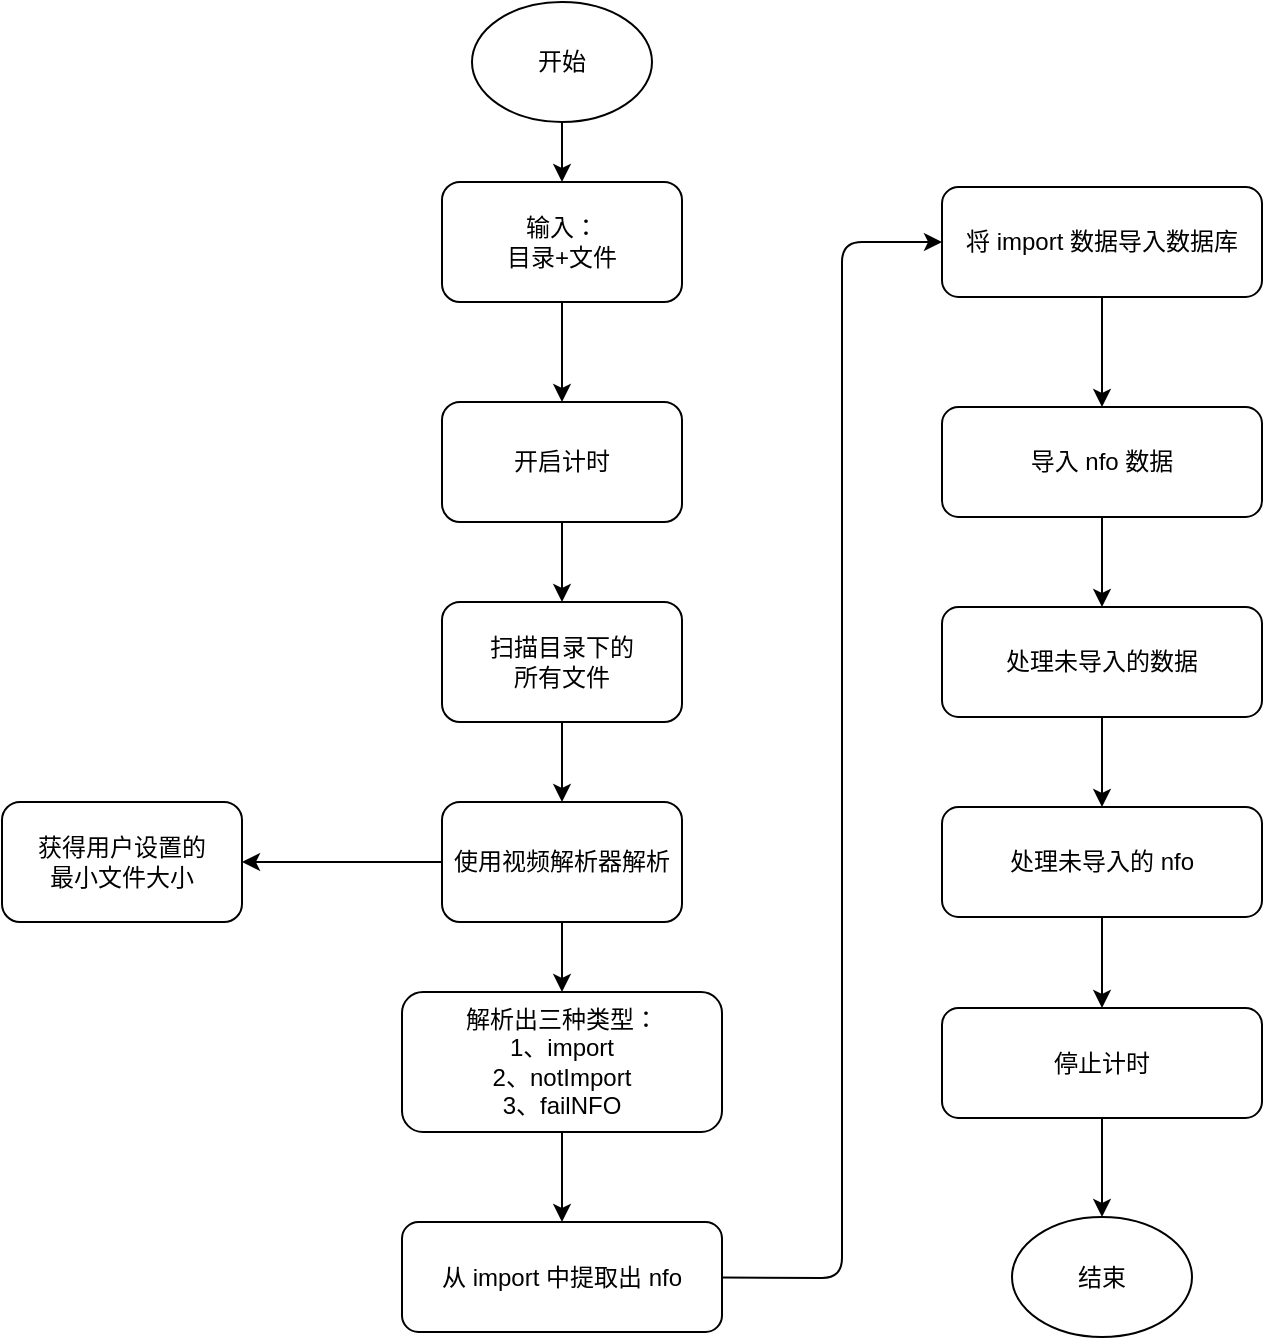 <mxfile>
    <diagram id="hZGueEmzQ2e8Yb9V0pBy" name="Page-1">
        <mxGraphModel dx="2311" dy="761" grid="1" gridSize="10" guides="1" tooltips="1" connect="1" arrows="1" fold="1" page="1" pageScale="1" pageWidth="850" pageHeight="1100" math="0" shadow="0">
            <root>
                <mxCell id="0"/>
                <mxCell id="1" parent="0"/>
                <mxCell id="4" style="edgeStyle=none;html=1;entryX=0.5;entryY=0;entryDx=0;entryDy=0;" parent="1" source="2" target="3" edge="1">
                    <mxGeometry relative="1" as="geometry"/>
                </mxCell>
                <mxCell id="2" value="开始" style="ellipse;whiteSpace=wrap;html=1;" parent="1" vertex="1">
                    <mxGeometry x="215" y="70" width="90" height="60" as="geometry"/>
                </mxCell>
                <mxCell id="6" value="" style="edgeStyle=none;html=1;" edge="1" parent="1" source="3" target="5">
                    <mxGeometry relative="1" as="geometry"/>
                </mxCell>
                <mxCell id="3" value="输入：&lt;br&gt;目录+文件" style="rounded=1;whiteSpace=wrap;html=1;" parent="1" vertex="1">
                    <mxGeometry x="200" y="160" width="120" height="60" as="geometry"/>
                </mxCell>
                <mxCell id="14" value="" style="edgeStyle=none;html=1;" edge="1" parent="1" source="5" target="10">
                    <mxGeometry relative="1" as="geometry"/>
                </mxCell>
                <mxCell id="5" value="开启计时" style="rounded=1;whiteSpace=wrap;html=1;" vertex="1" parent="1">
                    <mxGeometry x="200" y="270" width="120" height="60" as="geometry"/>
                </mxCell>
                <mxCell id="21" value="" style="edgeStyle=none;html=1;" edge="1" parent="1" source="10" target="15">
                    <mxGeometry relative="1" as="geometry"/>
                </mxCell>
                <mxCell id="10" value="扫描目录下的&lt;br&gt;所有文件" style="rounded=1;whiteSpace=wrap;html=1;" vertex="1" parent="1">
                    <mxGeometry x="200" y="370" width="120" height="60" as="geometry"/>
                </mxCell>
                <mxCell id="22" value="" style="edgeStyle=none;html=1;" edge="1" parent="1" source="15" target="17">
                    <mxGeometry relative="1" as="geometry"/>
                </mxCell>
                <mxCell id="36" value="" style="edgeStyle=none;html=1;" edge="1" parent="1" source="15" target="35">
                    <mxGeometry relative="1" as="geometry"/>
                </mxCell>
                <mxCell id="15" value="使用视频解析器解析" style="rounded=1;whiteSpace=wrap;html=1;" vertex="1" parent="1">
                    <mxGeometry x="200" y="470" width="120" height="60" as="geometry"/>
                </mxCell>
                <mxCell id="20" value="" style="edgeStyle=none;html=1;" edge="1" parent="1" source="17" target="19">
                    <mxGeometry relative="1" as="geometry"/>
                </mxCell>
                <mxCell id="17" value="解析出三种类型：&lt;br&gt;1、import&lt;br&gt;2、notImport&lt;br&gt;3、failNFO" style="rounded=1;whiteSpace=wrap;html=1;" vertex="1" parent="1">
                    <mxGeometry x="180" y="565" width="160" height="70" as="geometry"/>
                </mxCell>
                <mxCell id="24" style="edgeStyle=none;html=1;entryX=0;entryY=0.5;entryDx=0;entryDy=0;" edge="1" parent="1" source="19" target="23">
                    <mxGeometry relative="1" as="geometry">
                        <Array as="points">
                            <mxPoint x="400" y="708"/>
                            <mxPoint x="400" y="190"/>
                        </Array>
                    </mxGeometry>
                </mxCell>
                <mxCell id="19" value="从 import 中提取出 nfo" style="rounded=1;whiteSpace=wrap;html=1;" vertex="1" parent="1">
                    <mxGeometry x="180" y="680" width="160" height="55" as="geometry"/>
                </mxCell>
                <mxCell id="26" value="" style="edgeStyle=none;html=1;" edge="1" parent="1" source="23" target="25">
                    <mxGeometry relative="1" as="geometry"/>
                </mxCell>
                <mxCell id="23" value="将 import 数据导入数据库" style="rounded=1;whiteSpace=wrap;html=1;" vertex="1" parent="1">
                    <mxGeometry x="450" y="162.5" width="160" height="55" as="geometry"/>
                </mxCell>
                <mxCell id="28" value="" style="edgeStyle=none;html=1;" edge="1" parent="1" source="25" target="27">
                    <mxGeometry relative="1" as="geometry"/>
                </mxCell>
                <mxCell id="25" value="导入 nfo 数据" style="rounded=1;whiteSpace=wrap;html=1;" vertex="1" parent="1">
                    <mxGeometry x="450" y="272.5" width="160" height="55" as="geometry"/>
                </mxCell>
                <mxCell id="30" value="" style="edgeStyle=none;html=1;" edge="1" parent="1" source="27" target="29">
                    <mxGeometry relative="1" as="geometry"/>
                </mxCell>
                <mxCell id="27" value="处理未导入的数据" style="rounded=1;whiteSpace=wrap;html=1;" vertex="1" parent="1">
                    <mxGeometry x="450" y="372.5" width="160" height="55" as="geometry"/>
                </mxCell>
                <mxCell id="32" value="" style="edgeStyle=none;html=1;" edge="1" parent="1" source="29" target="31">
                    <mxGeometry relative="1" as="geometry"/>
                </mxCell>
                <mxCell id="29" value="处理未导入的 nfo" style="rounded=1;whiteSpace=wrap;html=1;" vertex="1" parent="1">
                    <mxGeometry x="450" y="472.5" width="160" height="55" as="geometry"/>
                </mxCell>
                <mxCell id="34" value="" style="edgeStyle=none;html=1;" edge="1" parent="1" source="31" target="33">
                    <mxGeometry relative="1" as="geometry"/>
                </mxCell>
                <mxCell id="31" value="停止计时" style="rounded=1;whiteSpace=wrap;html=1;" vertex="1" parent="1">
                    <mxGeometry x="450" y="573" width="160" height="55" as="geometry"/>
                </mxCell>
                <mxCell id="33" value="结束" style="ellipse;whiteSpace=wrap;html=1;" vertex="1" parent="1">
                    <mxGeometry x="485" y="677.5" width="90" height="60" as="geometry"/>
                </mxCell>
                <mxCell id="35" value="获得用户设置的&lt;br&gt;最小文件大小" style="rounded=1;whiteSpace=wrap;html=1;" vertex="1" parent="1">
                    <mxGeometry x="-20" y="470" width="120" height="60" as="geometry"/>
                </mxCell>
            </root>
        </mxGraphModel>
    </diagram>
</mxfile>